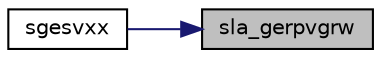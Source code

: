 digraph "sla_gerpvgrw"
{
 // LATEX_PDF_SIZE
  edge [fontname="Helvetica",fontsize="10",labelfontname="Helvetica",labelfontsize="10"];
  node [fontname="Helvetica",fontsize="10",shape=record];
  rankdir="RL";
  Node1 [label="sla_gerpvgrw",height=0.2,width=0.4,color="black", fillcolor="grey75", style="filled", fontcolor="black",tooltip="SLA_GERPVGRW"];
  Node1 -> Node2 [dir="back",color="midnightblue",fontsize="10",style="solid",fontname="Helvetica"];
  Node2 [label="sgesvxx",height=0.2,width=0.4,color="black", fillcolor="white", style="filled",URL="$sgesvxx_8f.html#ad499b2a1b47541ff7f97aaaca16025e9",tooltip="SGESVXX computes the solution to system of linear equations A * X = B for GE matrices"];
}
